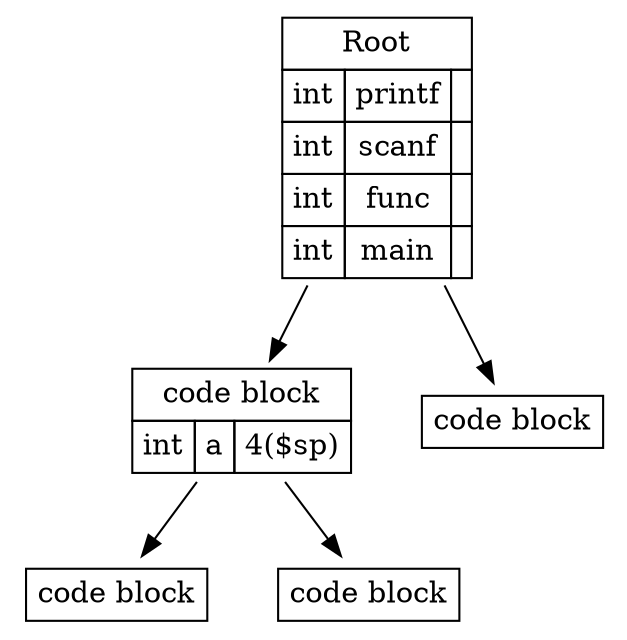 digraph "Symbol Table" {
	node [shape=plaintext]
	0 [label=<<TABLE BORDER='0' CELLBORDER='1' CELLSPACING='0' CELLPADDING='4'><TR><TD COLSPAN='3'>Root</TD></TR><TR><TD>int</TD><TD>printf</TD><TD></TD></TR><TR><TD>int</TD><TD>scanf</TD><TD></TD></TR><TR><TD>int</TD><TD>func</TD><TD></TD></TR><TR><TD>int</TD><TD>main</TD><TD></TD></TR></TABLE>>]
	0 -> 1
	1 [label=<<TABLE BORDER='0' CELLBORDER='1' CELLSPACING='0' CELLPADDING='4'><TR><TD COLSPAN='3'>code block</TD></TR><TR><TD>int</TD><TD>a</TD><TD>4($sp)</TD></TR></TABLE>>]
	1 -> 2
	2 [label=<<TABLE BORDER='0' CELLBORDER='1' CELLSPACING='0' CELLPADDING='4'><TR><TD COLSPAN='3'>code block</TD></TR></TABLE>>]
	1 -> 4
	4 [label=<<TABLE BORDER='0' CELLBORDER='1' CELLSPACING='0' CELLPADDING='4'><TR><TD COLSPAN='3'>code block</TD></TR></TABLE>>]
	0 -> 6
	6 [label=<<TABLE BORDER='0' CELLBORDER='1' CELLSPACING='0' CELLPADDING='4'><TR><TD COLSPAN='3'>code block</TD></TR></TABLE>>]
}
